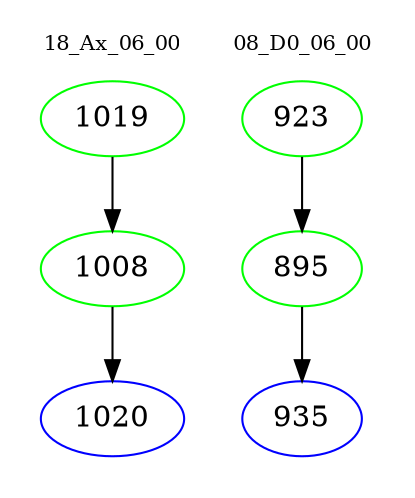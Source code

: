 digraph{
subgraph cluster_0 {
color = white
label = "18_Ax_06_00";
fontsize=10;
T0_1019 [label="1019", color="green"]
T0_1019 -> T0_1008 [color="black"]
T0_1008 [label="1008", color="green"]
T0_1008 -> T0_1020 [color="black"]
T0_1020 [label="1020", color="blue"]
}
subgraph cluster_1 {
color = white
label = "08_D0_06_00";
fontsize=10;
T1_923 [label="923", color="green"]
T1_923 -> T1_895 [color="black"]
T1_895 [label="895", color="green"]
T1_895 -> T1_935 [color="black"]
T1_935 [label="935", color="blue"]
}
}
